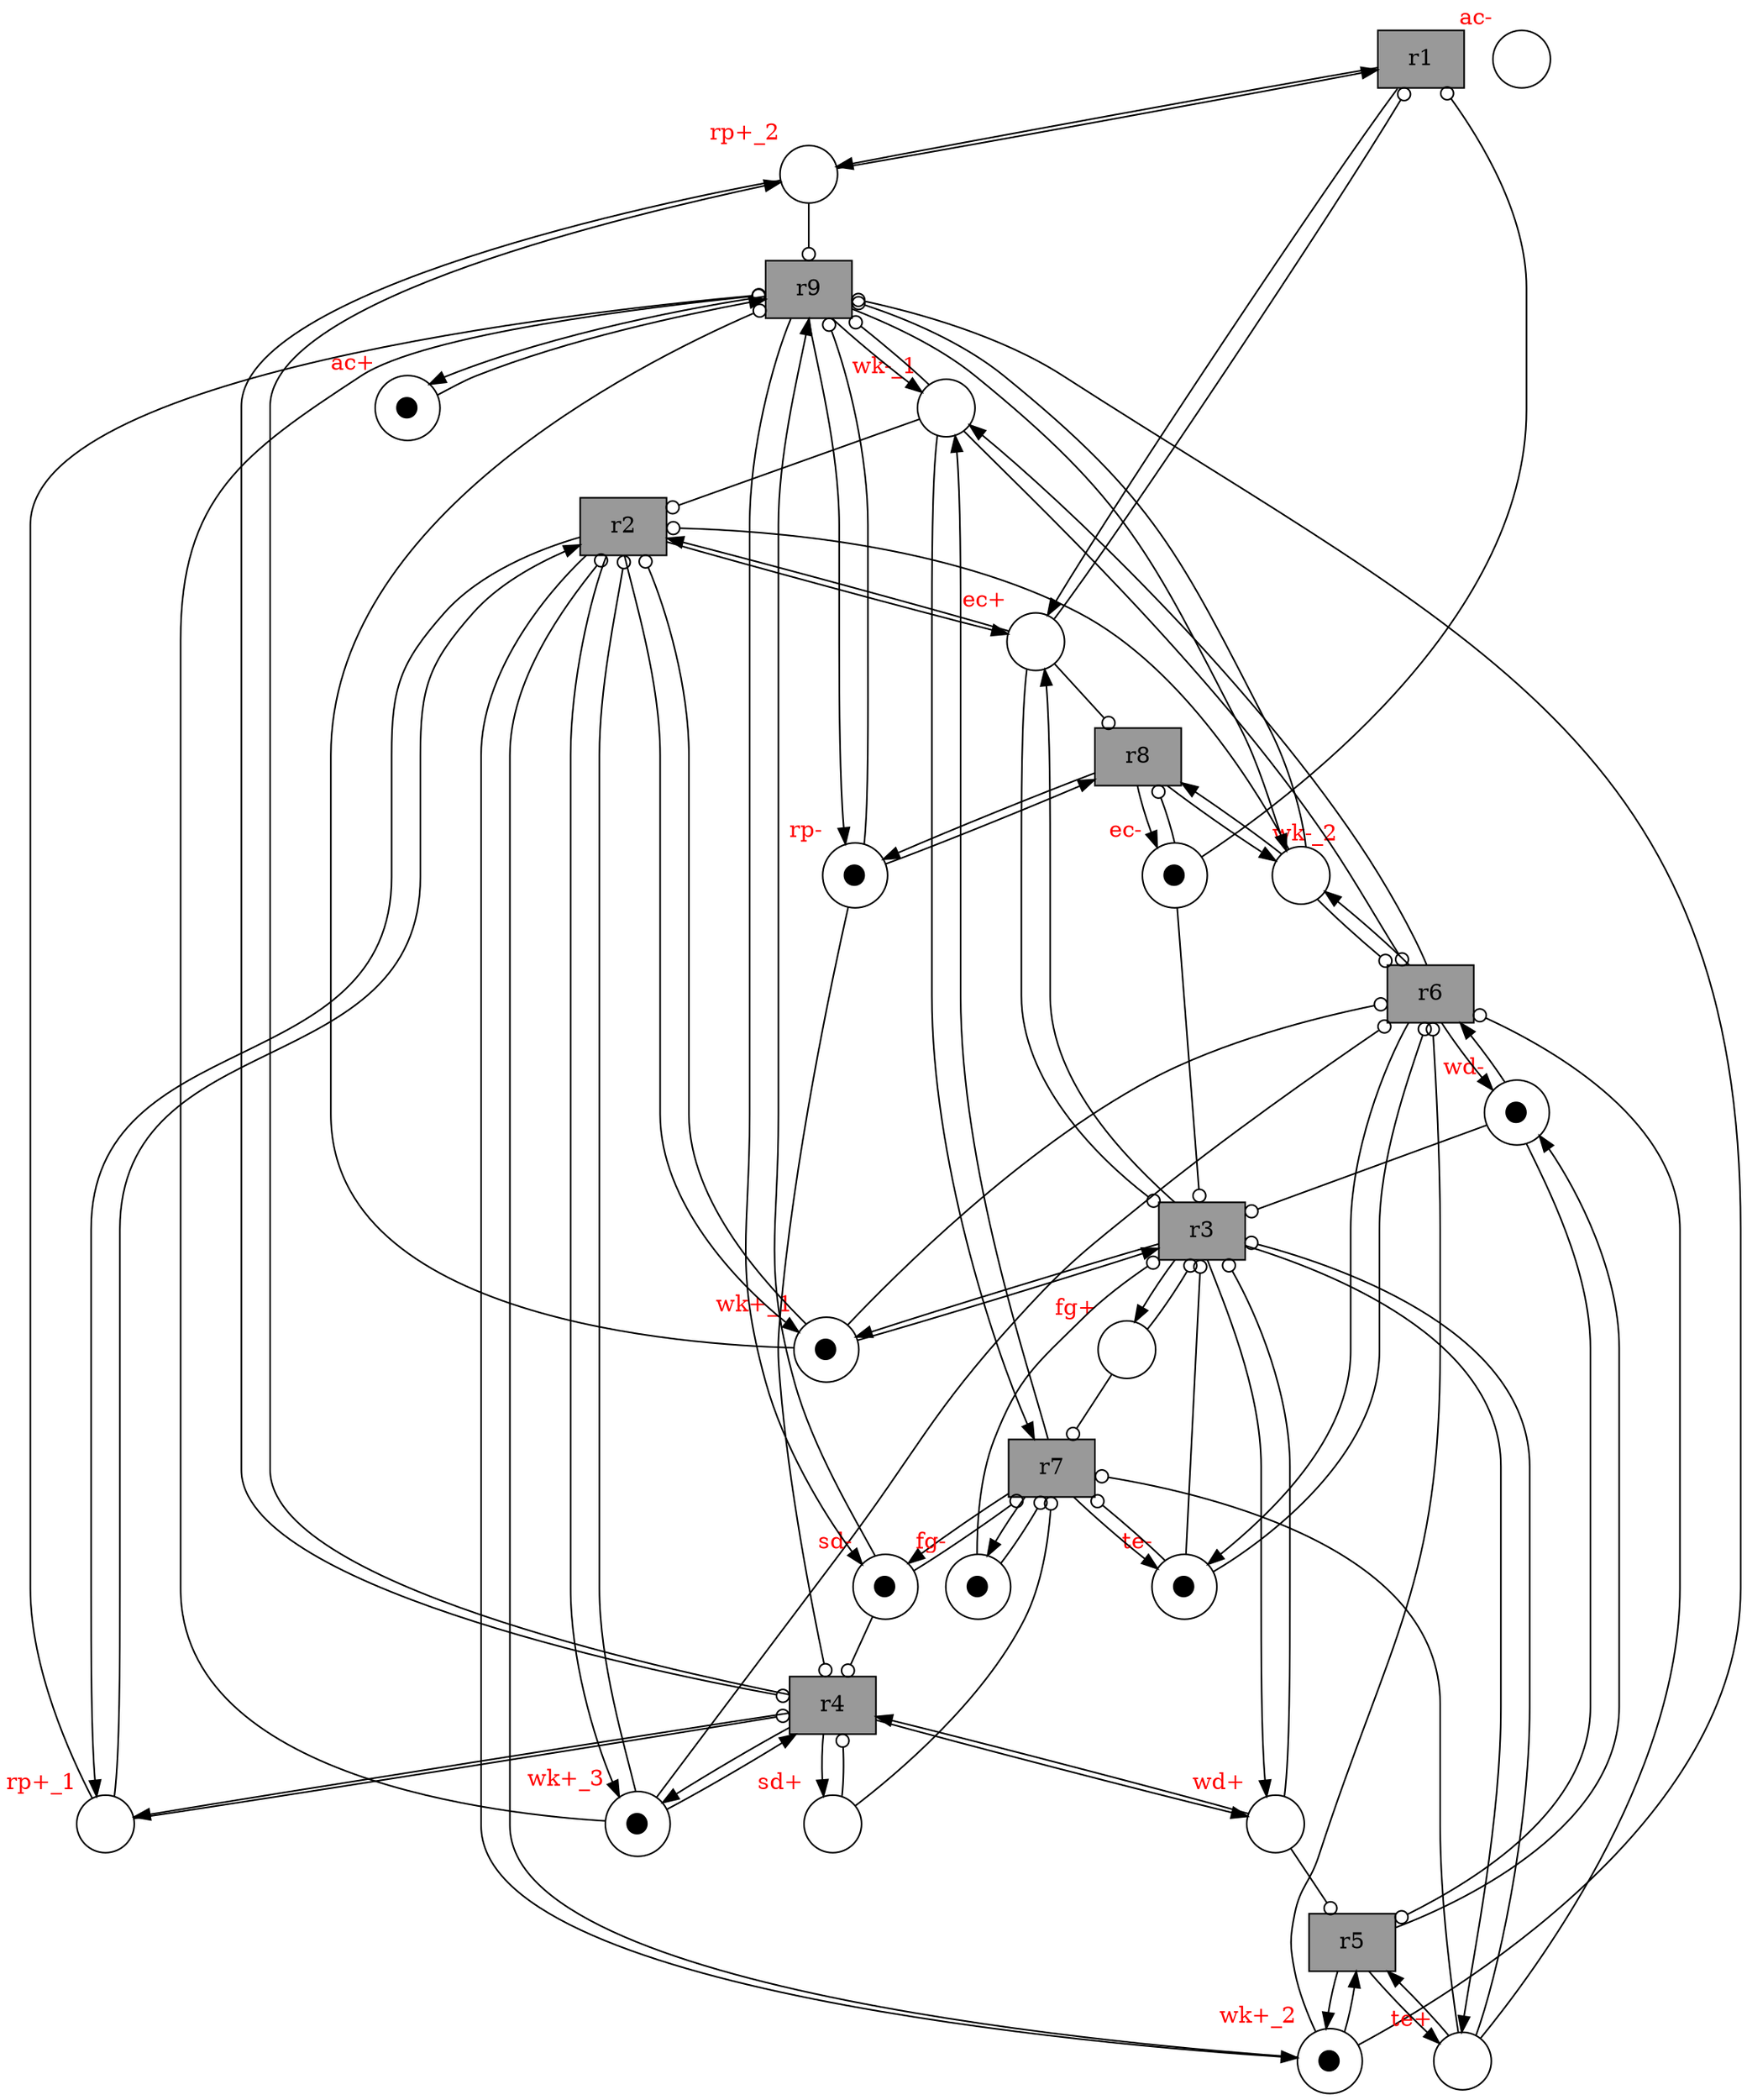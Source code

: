 digraph test {
  t1 -> p20;
  t1 -> p11;
  t2 -> p9;
  t2 -> p11;
  t2 -> p1;
  t2 -> p17;
  t2 -> p18;
  t3 -> p1;
  t3 -> p5;
  t3 -> p11;
  t3 -> p13;
  t3 -> p15;
  t4 -> p18;
  t4 -> p5;
  t4 -> p9;
  t4 -> p20;
  t4 -> p3;
  t5 -> p6;
  t5 -> p13;
  t5 -> p17;
  t6 -> p6;
  t6 -> p2;
  t6 -> p19;
  t6 -> p14;
  t7 -> p2;
  t7 -> p4;
  t7 -> p14;
  t7 -> p16;
  t8 -> p10;
  t8 -> p12;
  t8 -> p19;
  t9 -> p2;
  t9 -> p19;
  t9 -> p4;
  t9 -> p7;
  t9 -> p10;
  p20 -> t1;
  p9 -> t2;
  p11 -> t2;
  p1 -> t3;
  p5 -> t4;
  p18 -> t4;
  p13 -> t5;
  p17 -> t5;
  p6 -> t6;
  p2 -> t7;
  p10 -> t8;
  p19 -> t8;
  p4 -> t9;
  p7 -> t9;
  p11 -> t1 [arrowhead=odot];
  p12 -> t1 [arrowhead=odot];
  p2 -> t2 [arrowhead=odot];
  p19 -> t2 [arrowhead=odot];
  p1 -> t2 [arrowhead=odot];
  p17 -> t2 [arrowhead=odot];
  p18 -> t2 [arrowhead=odot];
  p5 -> t3 [arrowhead=odot];
  p6 -> t3 [arrowhead=odot];
  p11 -> t3 [arrowhead=odot];
  p12 -> t3 [arrowhead=odot];
  p13 -> t3 [arrowhead=odot];
  p14 -> t3 [arrowhead=odot];
  p15 -> t3 [arrowhead=odot];
  p16 -> t3 [arrowhead=odot];
  p3 -> t4 [arrowhead=odot];
  p4 -> t4 [arrowhead=odot];
  p9 -> t4 [arrowhead=odot];
  p10 -> t4 [arrowhead=odot];
  p20 -> t4 [arrowhead=odot];
  p5 -> t5 [arrowhead=odot];
  p6 -> t5 [arrowhead=odot];
  p1 -> t6 [arrowhead=odot];
  p2 -> t6 [arrowhead=odot];
  p13 -> t6 [arrowhead=odot];
  p14 -> t6 [arrowhead=odot];
  p17 -> t6 [arrowhead=odot];
  p18 -> t6 [arrowhead=odot];
  p19 -> t6 [arrowhead=odot];
  p3 -> t7 [arrowhead=odot];
  p4 -> t7 [arrowhead=odot];
  p13 -> t7 [arrowhead=odot];
  p14 -> t7 [arrowhead=odot];
  p15 -> t7 [arrowhead=odot];
  p16 -> t7 [arrowhead=odot];
  p11 -> t8 [arrowhead=odot];
  p12 -> t8 [arrowhead=odot];
  p1 -> t9 [arrowhead=odot];
  p2 -> t9 [arrowhead=odot];
  p9 -> t9 [arrowhead=odot];
  p10 -> t9 [arrowhead=odot];
  p17 -> t9 [arrowhead=odot];
  p18 -> t9 [arrowhead=odot];
  p19 -> t9 [arrowhead=odot];
  p20 -> t9 [arrowhead=odot];
  p1 [label=⬤ xlabel= <<FONT COLOR="red">wk+_1</FONT>> shape=circle ];
  p2 [label="" xlabel= <<FONT COLOR="red">wk-_1</FONT>> shape=circle ];
  p3 [label="" xlabel= <<FONT COLOR="red">sd+</FONT>> shape=circle ];
  p4 [label=⬤ xlabel= <<FONT COLOR="red">sd-</FONT>> shape=circle ];
  p5 [label="" xlabel= <<FONT COLOR="red">wd+</FONT>> shape=circle ];
  p6 [label=⬤ xlabel= <<FONT COLOR="red">wd-</FONT>> shape=circle ];
  p7 [label=⬤ xlabel= <<FONT COLOR="red">ac+</FONT>> shape=circle ];
  p8 [label="" xlabel= <<FONT COLOR="red">ac-</FONT>> shape=circle ];
  p9 [label="" xlabel= <<FONT COLOR="red">rp+_1</FONT>> shape=circle ];
  p10 [label=⬤ xlabel= <<FONT COLOR="red">rp-</FONT>> shape=circle ];
  p11 [label="" xlabel= <<FONT COLOR="red">ec+</FONT>> shape=circle ];
  p12 [label=⬤ xlabel= <<FONT COLOR="red">ec-</FONT>> shape=circle ];
  p13 [label="" xlabel= <<FONT COLOR="red">te+</FONT>> shape=circle ];
  p14 [label=⬤ xlabel= <<FONT COLOR="red">te-</FONT>> shape=circle ];
  p15 [label="" xlabel= <<FONT COLOR="red">fg+</FONT>> shape=circle ];
  p16 [label=⬤ xlabel= <<FONT COLOR="red">fg-</FONT>> shape=circle ];
  p17 [label=⬤ xlabel= <<FONT COLOR="red">wk+_2</FONT>> shape=circle ];
  p18 [label=⬤ xlabel= <<FONT COLOR="red">wk+_3</FONT>> shape=circle ];
  p19 [label="" xlabel= <<FONT COLOR="red">wk-_2</FONT>> shape=circle ];
  p20 [label="" xlabel= <<FONT COLOR="red">rp+_2</FONT>> shape=circle ];
  t1 [fillcolor=gray60 label=r1 shape=box style=filled];
  t2 [fillcolor=gray60 label=r2 shape=box style=filled];
  t3 [fillcolor=gray60 label=r3 shape=box style=filled];
  t4 [fillcolor=gray60 label=r4 shape=box style=filled];
  t5 [fillcolor=gray60 label=r5 shape=box style=filled];
  t6 [fillcolor=gray60 label=r6 shape=box style=filled];
  t7 [fillcolor=gray60 label=r7 shape=box style=filled];
  t8 [fillcolor=gray60 label=r8 shape=box style=filled];
  t9 [fillcolor=gray60 label=r9 shape=box style=filled];
}